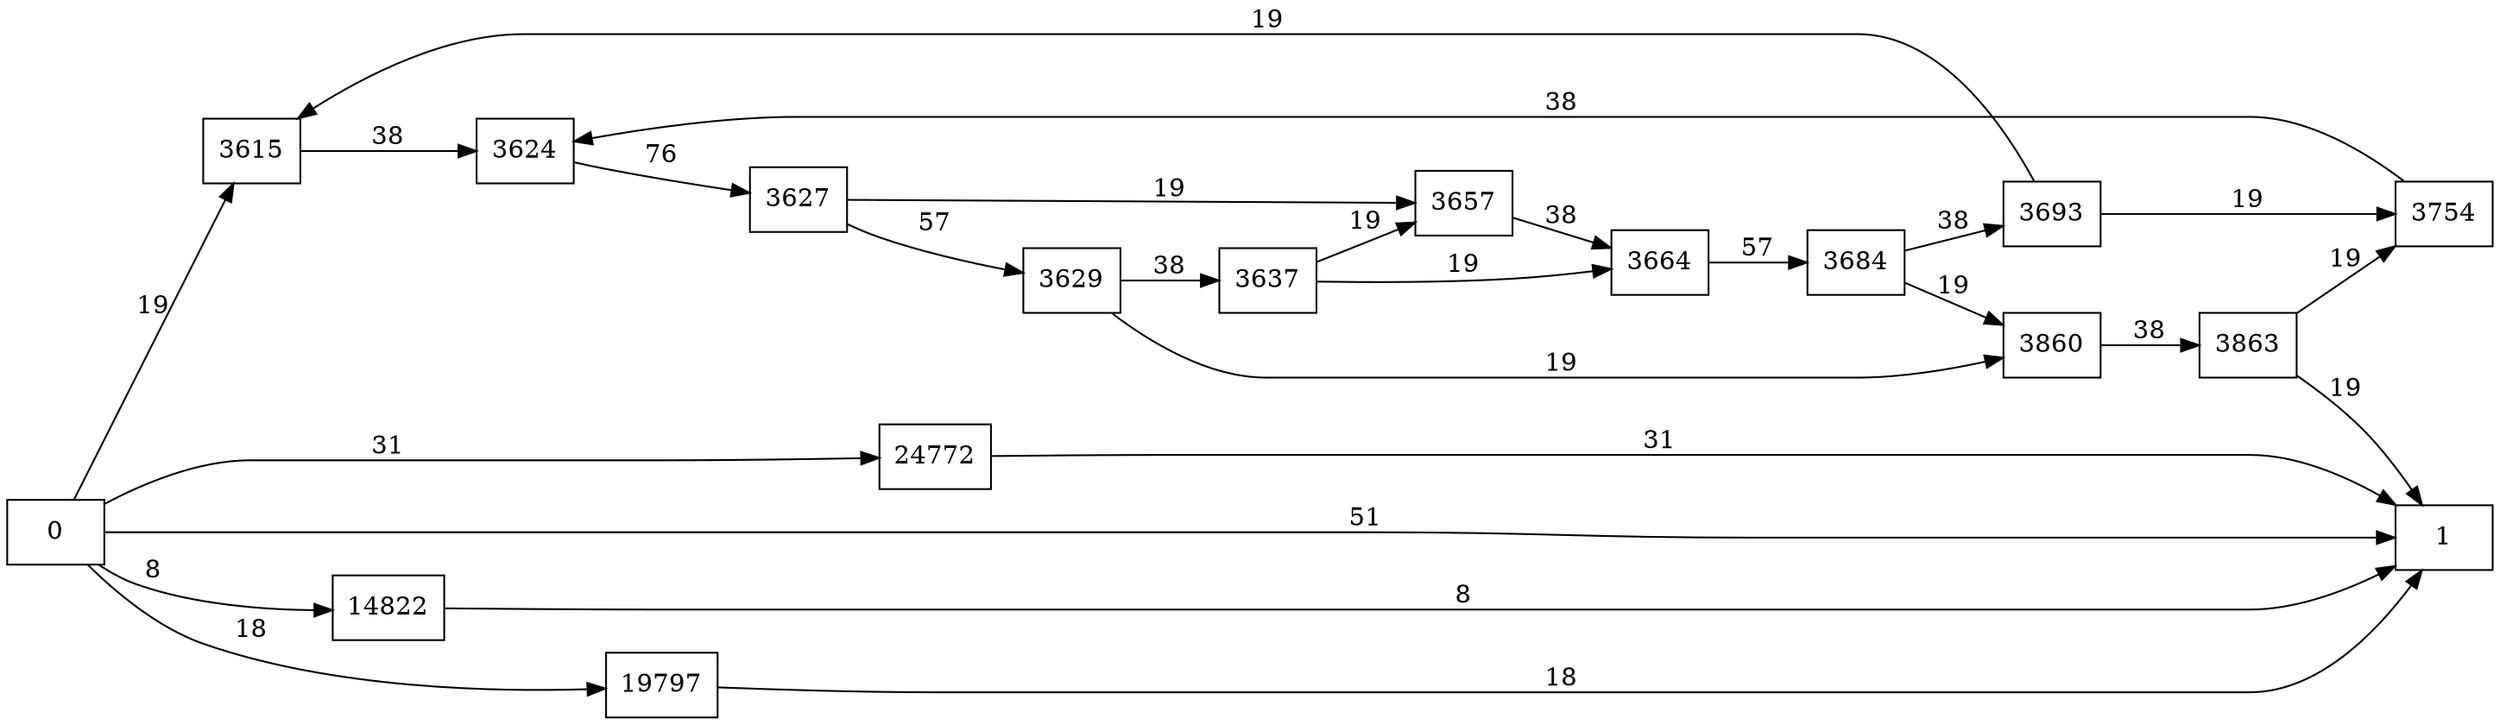 digraph {
	graph [rankdir=LR]
	node [shape=rectangle]
	3615 -> 3624 [label=38]
	3624 -> 3627 [label=76]
	3627 -> 3629 [label=57]
	3627 -> 3657 [label=19]
	3629 -> 3637 [label=38]
	3629 -> 3860 [label=19]
	3637 -> 3657 [label=19]
	3637 -> 3664 [label=19]
	3657 -> 3664 [label=38]
	3664 -> 3684 [label=57]
	3684 -> 3693 [label=38]
	3684 -> 3860 [label=19]
	3693 -> 3615 [label=19]
	3693 -> 3754 [label=19]
	3754 -> 3624 [label=38]
	3860 -> 3863 [label=38]
	3863 -> 3754 [label=19]
	3863 -> 1 [label=19]
	14822 -> 1 [label=8]
	19797 -> 1 [label=18]
	24772 -> 1 [label=31]
	0 -> 3615 [label=19]
	0 -> 1 [label=51]
	0 -> 14822 [label=8]
	0 -> 19797 [label=18]
	0 -> 24772 [label=31]
}
